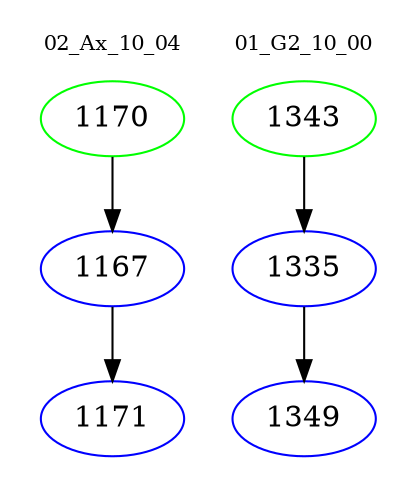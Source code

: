 digraph{
subgraph cluster_0 {
color = white
label = "02_Ax_10_04";
fontsize=10;
T0_1170 [label="1170", color="green"]
T0_1170 -> T0_1167 [color="black"]
T0_1167 [label="1167", color="blue"]
T0_1167 -> T0_1171 [color="black"]
T0_1171 [label="1171", color="blue"]
}
subgraph cluster_1 {
color = white
label = "01_G2_10_00";
fontsize=10;
T1_1343 [label="1343", color="green"]
T1_1343 -> T1_1335 [color="black"]
T1_1335 [label="1335", color="blue"]
T1_1335 -> T1_1349 [color="black"]
T1_1349 [label="1349", color="blue"]
}
}
